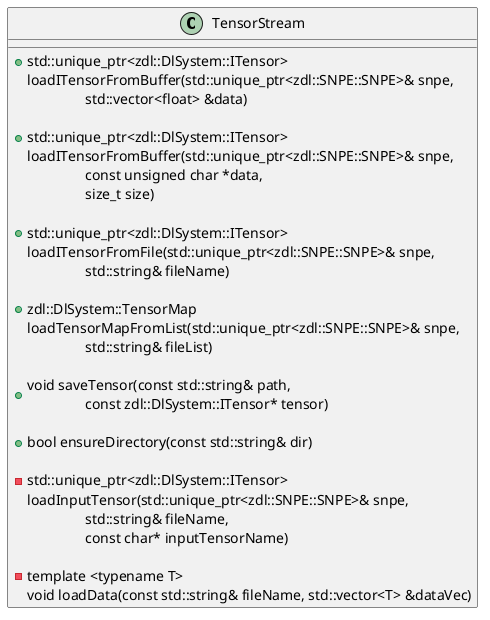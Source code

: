 @startuml
class TensorStream {
    + {method} std::unique_ptr<zdl::DlSystem::ITensor>
         loadITensorFromBuffer(std::unique_ptr<zdl::SNPE::SNPE>& snpe,
                               \t\tstd::vector<float> &data)

    + {method} std::unique_ptr<zdl::DlSystem::ITensor>
         loadITensorFromBuffer(std::unique_ptr<zdl::SNPE::SNPE>& snpe,\n\t\tconst unsigned char *data,
                               \t\tsize_t size)

    + {method} std::unique_ptr<zdl::DlSystem::ITensor>
         loadITensorFromFile(std::unique_ptr<zdl::SNPE::SNPE>& snpe,
                             \t\tstd::string& fileName)

    + {method} zdl::DlSystem::TensorMap
         loadTensorMapFromList(std::unique_ptr<zdl::SNPE::SNPE>& snpe,\n\t\tstd::string& fileList)

    + {method} void saveTensor(const std::string& path,\n\t\tconst zdl::DlSystem::ITensor* tensor)

    + {method} bool ensureDirectory(const std::string& dir)

    - {method} std::unique_ptr<zdl::DlSystem::ITensor>
    loadInputTensor(std::unique_ptr<zdl::SNPE::SNPE>& snpe,\n\t\tstd::string& fileName,
                    \t\tconst char* inputTensorName)

    - {method} template <typename T>
    void loadData(const std::string& fileName, std::vector<T> &dataVec)
}
@enduml

